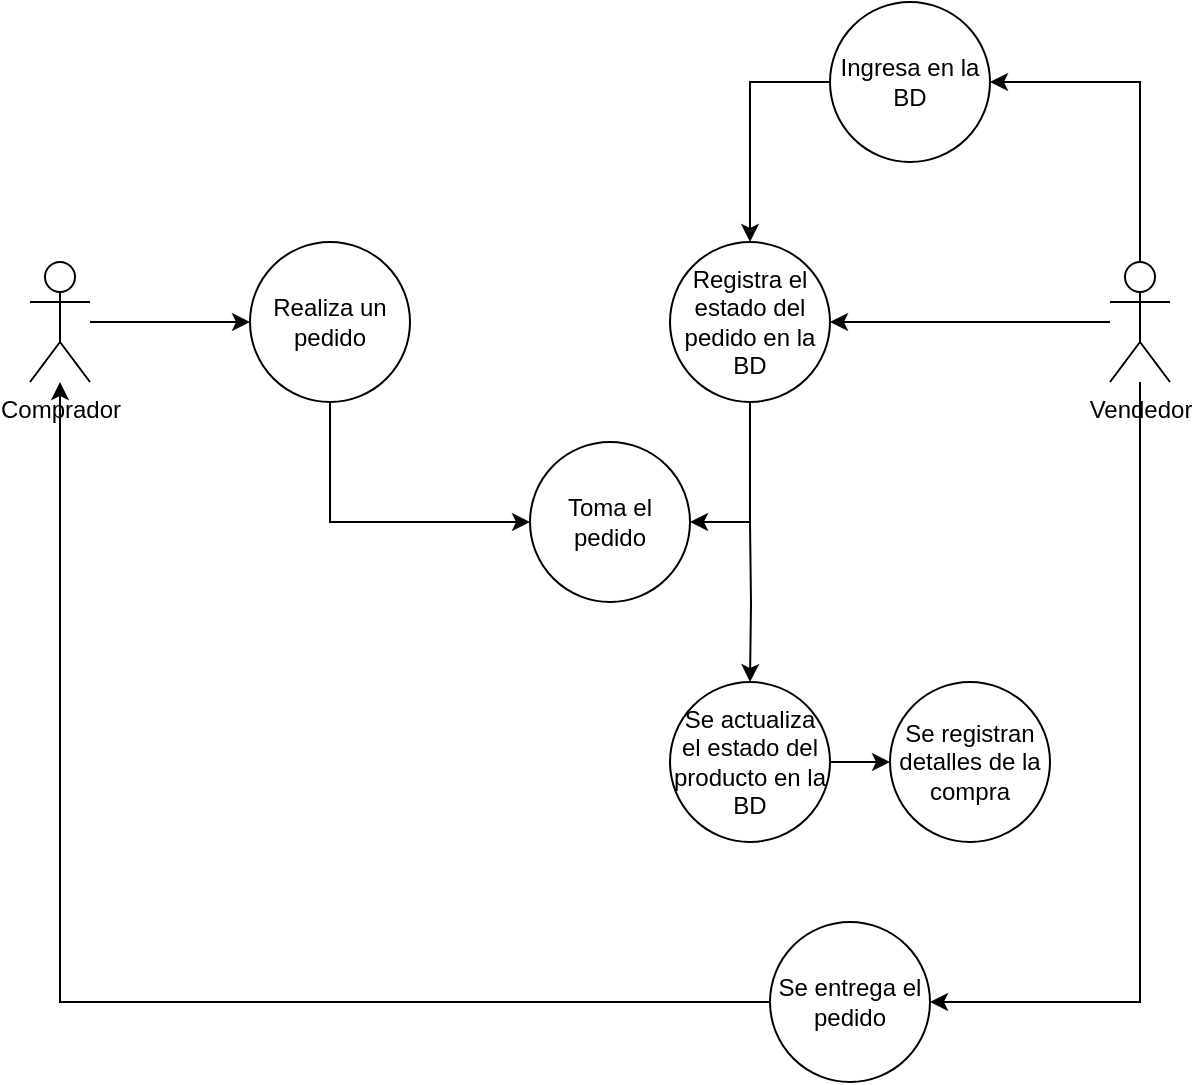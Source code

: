 <mxfile version="21.5.2" type="device">
  <diagram name="Página-1" id="vIhdIsjhR6K27RRLK8-8">
    <mxGraphModel dx="794" dy="1127" grid="1" gridSize="10" guides="1" tooltips="1" connect="1" arrows="1" fold="1" page="1" pageScale="1" pageWidth="827" pageHeight="1169" math="0" shadow="0">
      <root>
        <mxCell id="0" />
        <mxCell id="1" parent="0" />
        <mxCell id="dcP6d3QJz4AtEtqerjz--7" style="edgeStyle=orthogonalEdgeStyle;rounded=0;orthogonalLoop=1;jettySize=auto;html=1;entryX=0;entryY=0.5;entryDx=0;entryDy=0;" edge="1" parent="1" source="dcP6d3QJz4AtEtqerjz--1" target="dcP6d3QJz4AtEtqerjz--4">
          <mxGeometry relative="1" as="geometry" />
        </mxCell>
        <mxCell id="dcP6d3QJz4AtEtqerjz--1" value="Comprador" style="shape=umlActor;verticalLabelPosition=bottom;verticalAlign=top;html=1;outlineConnect=0;" vertex="1" parent="1">
          <mxGeometry x="170" y="460" width="30" height="60" as="geometry" />
        </mxCell>
        <mxCell id="dcP6d3QJz4AtEtqerjz--6" style="edgeStyle=orthogonalEdgeStyle;rounded=0;orthogonalLoop=1;jettySize=auto;html=1;entryX=1;entryY=0.5;entryDx=0;entryDy=0;" edge="1" parent="1" source="dcP6d3QJz4AtEtqerjz--2" target="dcP6d3QJz4AtEtqerjz--5">
          <mxGeometry relative="1" as="geometry" />
        </mxCell>
        <mxCell id="dcP6d3QJz4AtEtqerjz--17" style="edgeStyle=orthogonalEdgeStyle;rounded=0;orthogonalLoop=1;jettySize=auto;html=1;entryX=1;entryY=0.5;entryDx=0;entryDy=0;" edge="1" parent="1" source="dcP6d3QJz4AtEtqerjz--2" target="dcP6d3QJz4AtEtqerjz--16">
          <mxGeometry relative="1" as="geometry">
            <Array as="points">
              <mxPoint x="725" y="370" />
            </Array>
          </mxGeometry>
        </mxCell>
        <mxCell id="dcP6d3QJz4AtEtqerjz--20" style="edgeStyle=orthogonalEdgeStyle;rounded=0;orthogonalLoop=1;jettySize=auto;html=1;entryX=1;entryY=0.5;entryDx=0;entryDy=0;" edge="1" parent="1" source="dcP6d3QJz4AtEtqerjz--2" target="dcP6d3QJz4AtEtqerjz--19">
          <mxGeometry relative="1" as="geometry">
            <Array as="points">
              <mxPoint x="725" y="830" />
            </Array>
          </mxGeometry>
        </mxCell>
        <mxCell id="dcP6d3QJz4AtEtqerjz--2" value="Vendedor" style="shape=umlActor;verticalLabelPosition=bottom;verticalAlign=top;html=1;outlineConnect=0;" vertex="1" parent="1">
          <mxGeometry x="710" y="460" width="30" height="60" as="geometry" />
        </mxCell>
        <mxCell id="dcP6d3QJz4AtEtqerjz--22" style="edgeStyle=orthogonalEdgeStyle;rounded=0;orthogonalLoop=1;jettySize=auto;html=1;entryX=0;entryY=0.5;entryDx=0;entryDy=0;" edge="1" parent="1" source="dcP6d3QJz4AtEtqerjz--4" target="dcP6d3QJz4AtEtqerjz--9">
          <mxGeometry relative="1" as="geometry">
            <Array as="points">
              <mxPoint x="320" y="590" />
            </Array>
          </mxGeometry>
        </mxCell>
        <mxCell id="dcP6d3QJz4AtEtqerjz--4" value="Realiza un pedido" style="ellipse;whiteSpace=wrap;html=1;aspect=fixed;" vertex="1" parent="1">
          <mxGeometry x="280" y="450" width="80" height="80" as="geometry" />
        </mxCell>
        <mxCell id="dcP6d3QJz4AtEtqerjz--11" style="edgeStyle=orthogonalEdgeStyle;rounded=0;orthogonalLoop=1;jettySize=auto;html=1;entryX=1;entryY=0.5;entryDx=0;entryDy=0;" edge="1" parent="1" source="dcP6d3QJz4AtEtqerjz--5" target="dcP6d3QJz4AtEtqerjz--9">
          <mxGeometry relative="1" as="geometry" />
        </mxCell>
        <mxCell id="dcP6d3QJz4AtEtqerjz--5" value="Registra el estado del pedido en la BD" style="ellipse;whiteSpace=wrap;html=1;aspect=fixed;" vertex="1" parent="1">
          <mxGeometry x="490" y="450" width="80" height="80" as="geometry" />
        </mxCell>
        <mxCell id="dcP6d3QJz4AtEtqerjz--13" value="" style="edgeStyle=orthogonalEdgeStyle;rounded=0;orthogonalLoop=1;jettySize=auto;html=1;" edge="1" parent="1" target="dcP6d3QJz4AtEtqerjz--12">
          <mxGeometry relative="1" as="geometry">
            <mxPoint x="530" y="590" as="sourcePoint" />
          </mxGeometry>
        </mxCell>
        <mxCell id="dcP6d3QJz4AtEtqerjz--9" value="Toma el pedido" style="ellipse;whiteSpace=wrap;html=1;aspect=fixed;" vertex="1" parent="1">
          <mxGeometry x="420" y="550" width="80" height="80" as="geometry" />
        </mxCell>
        <mxCell id="dcP6d3QJz4AtEtqerjz--15" value="" style="edgeStyle=orthogonalEdgeStyle;rounded=0;orthogonalLoop=1;jettySize=auto;html=1;" edge="1" parent="1" source="dcP6d3QJz4AtEtqerjz--12" target="dcP6d3QJz4AtEtqerjz--14">
          <mxGeometry relative="1" as="geometry" />
        </mxCell>
        <mxCell id="dcP6d3QJz4AtEtqerjz--12" value="Se actualiza el estado del producto en la BD" style="ellipse;whiteSpace=wrap;html=1;aspect=fixed;" vertex="1" parent="1">
          <mxGeometry x="490" y="670" width="80" height="80" as="geometry" />
        </mxCell>
        <mxCell id="dcP6d3QJz4AtEtqerjz--14" value="Se registran detalles de la compra" style="ellipse;whiteSpace=wrap;html=1;aspect=fixed;" vertex="1" parent="1">
          <mxGeometry x="600" y="670" width="80" height="80" as="geometry" />
        </mxCell>
        <mxCell id="dcP6d3QJz4AtEtqerjz--18" style="edgeStyle=orthogonalEdgeStyle;rounded=0;orthogonalLoop=1;jettySize=auto;html=1;entryX=0.5;entryY=0;entryDx=0;entryDy=0;" edge="1" parent="1" source="dcP6d3QJz4AtEtqerjz--16" target="dcP6d3QJz4AtEtqerjz--5">
          <mxGeometry relative="1" as="geometry">
            <Array as="points">
              <mxPoint x="530" y="370" />
            </Array>
          </mxGeometry>
        </mxCell>
        <mxCell id="dcP6d3QJz4AtEtqerjz--16" value="Ingresa en la BD" style="ellipse;whiteSpace=wrap;html=1;aspect=fixed;" vertex="1" parent="1">
          <mxGeometry x="570" y="330" width="80" height="80" as="geometry" />
        </mxCell>
        <mxCell id="dcP6d3QJz4AtEtqerjz--21" style="edgeStyle=orthogonalEdgeStyle;rounded=0;orthogonalLoop=1;jettySize=auto;html=1;" edge="1" parent="1" source="dcP6d3QJz4AtEtqerjz--19" target="dcP6d3QJz4AtEtqerjz--1">
          <mxGeometry relative="1" as="geometry" />
        </mxCell>
        <mxCell id="dcP6d3QJz4AtEtqerjz--19" value="Se entrega el pedido" style="ellipse;whiteSpace=wrap;html=1;aspect=fixed;" vertex="1" parent="1">
          <mxGeometry x="540" y="790" width="80" height="80" as="geometry" />
        </mxCell>
      </root>
    </mxGraphModel>
  </diagram>
</mxfile>
